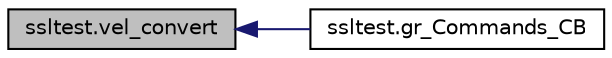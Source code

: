 digraph "ssltest.vel_convert"
{
 // INTERACTIVE_SVG=YES
  edge [fontname="Helvetica",fontsize="10",labelfontname="Helvetica",labelfontsize="10"];
  node [fontname="Helvetica",fontsize="10",shape=record];
  rankdir="LR";
  Node1 [label="ssltest.vel_convert",height=0.2,width=0.4,color="black", fillcolor="grey75", style="filled", fontcolor="black"];
  Node1 -> Node2 [dir="back",color="midnightblue",fontsize="10",style="solid",fontname="Helvetica"];
  Node2 [label="ssltest.gr_Commands_CB",height=0.2,width=0.4,color="black", fillcolor="white", style="filled",URL="$d0/d67/namespacessltest.html#a42a5479a6bc0651beaf03a9f7c675b0c"];
}
